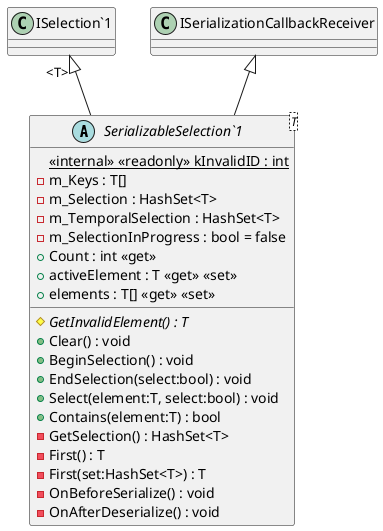@startuml
abstract class "SerializableSelection`1"<T> {
    <<internal>> <<readonly>> {static} kInvalidID : int
    - m_Keys : T[]
    - m_Selection : HashSet<T>
    - m_TemporalSelection : HashSet<T>
    - m_SelectionInProgress : bool = false
    + Count : int <<get>>
    + activeElement : T <<get>> <<set>>
    + elements : T[] <<get>> <<set>>
    # {abstract} GetInvalidElement() : T
    + Clear() : void
    + BeginSelection() : void
    + EndSelection(select:bool) : void
    + Select(element:T, select:bool) : void
    + Contains(element:T) : bool
    - GetSelection() : HashSet<T>
    - First() : T
    - First(set:HashSet<T>) : T
    - OnBeforeSerialize() : void
    - OnAfterDeserialize() : void
}
"ISelection`1" "<T>" <|-- "SerializableSelection`1"
ISerializationCallbackReceiver <|-- "SerializableSelection`1"
@enduml
